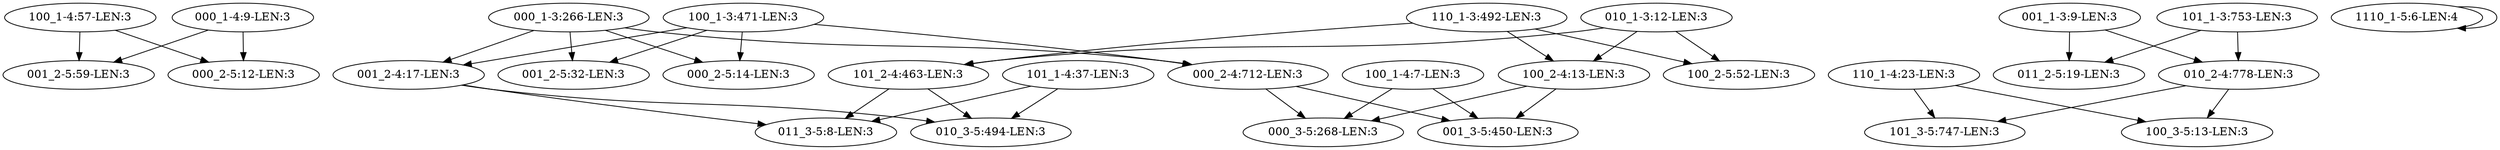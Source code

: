 digraph G {
    "100_1-4:57-LEN:3" -> "001_2-5:59-LEN:3";
    "100_1-4:57-LEN:3" -> "000_2-5:12-LEN:3";
    "001_2-4:17-LEN:3" -> "011_3-5:8-LEN:3";
    "001_2-4:17-LEN:3" -> "010_3-5:494-LEN:3";
    "100_2-4:13-LEN:3" -> "000_3-5:268-LEN:3";
    "100_2-4:13-LEN:3" -> "001_3-5:450-LEN:3";
    "001_1-3:9-LEN:3" -> "011_2-5:19-LEN:3";
    "001_1-3:9-LEN:3" -> "010_2-4:778-LEN:3";
    "000_1-4:9-LEN:3" -> "001_2-5:59-LEN:3";
    "000_1-4:9-LEN:3" -> "000_2-5:12-LEN:3";
    "110_1-4:23-LEN:3" -> "101_3-5:747-LEN:3";
    "110_1-4:23-LEN:3" -> "100_3-5:13-LEN:3";
    "000_2-4:712-LEN:3" -> "000_3-5:268-LEN:3";
    "000_2-4:712-LEN:3" -> "001_3-5:450-LEN:3";
    "110_1-3:492-LEN:3" -> "100_2-4:13-LEN:3";
    "110_1-3:492-LEN:3" -> "100_2-5:52-LEN:3";
    "110_1-3:492-LEN:3" -> "101_2-4:463-LEN:3";
    "101_1-3:753-LEN:3" -> "011_2-5:19-LEN:3";
    "101_1-3:753-LEN:3" -> "010_2-4:778-LEN:3";
    "000_1-3:266-LEN:3" -> "001_2-4:17-LEN:3";
    "000_1-3:266-LEN:3" -> "001_2-5:32-LEN:3";
    "000_1-3:266-LEN:3" -> "000_2-4:712-LEN:3";
    "000_1-3:266-LEN:3" -> "000_2-5:14-LEN:3";
    "101_1-4:37-LEN:3" -> "011_3-5:8-LEN:3";
    "101_1-4:37-LEN:3" -> "010_3-5:494-LEN:3";
    "1110_1-5:6-LEN:4" -> "1110_1-5:6-LEN:4";
    "010_2-4:778-LEN:3" -> "101_3-5:747-LEN:3";
    "010_2-4:778-LEN:3" -> "100_3-5:13-LEN:3";
    "101_2-4:463-LEN:3" -> "011_3-5:8-LEN:3";
    "101_2-4:463-LEN:3" -> "010_3-5:494-LEN:3";
    "100_1-3:471-LEN:3" -> "001_2-4:17-LEN:3";
    "100_1-3:471-LEN:3" -> "001_2-5:32-LEN:3";
    "100_1-3:471-LEN:3" -> "000_2-4:712-LEN:3";
    "100_1-3:471-LEN:3" -> "000_2-5:14-LEN:3";
    "010_1-3:12-LEN:3" -> "100_2-4:13-LEN:3";
    "010_1-3:12-LEN:3" -> "100_2-5:52-LEN:3";
    "010_1-3:12-LEN:3" -> "101_2-4:463-LEN:3";
    "100_1-4:7-LEN:3" -> "000_3-5:268-LEN:3";
    "100_1-4:7-LEN:3" -> "001_3-5:450-LEN:3";
}
